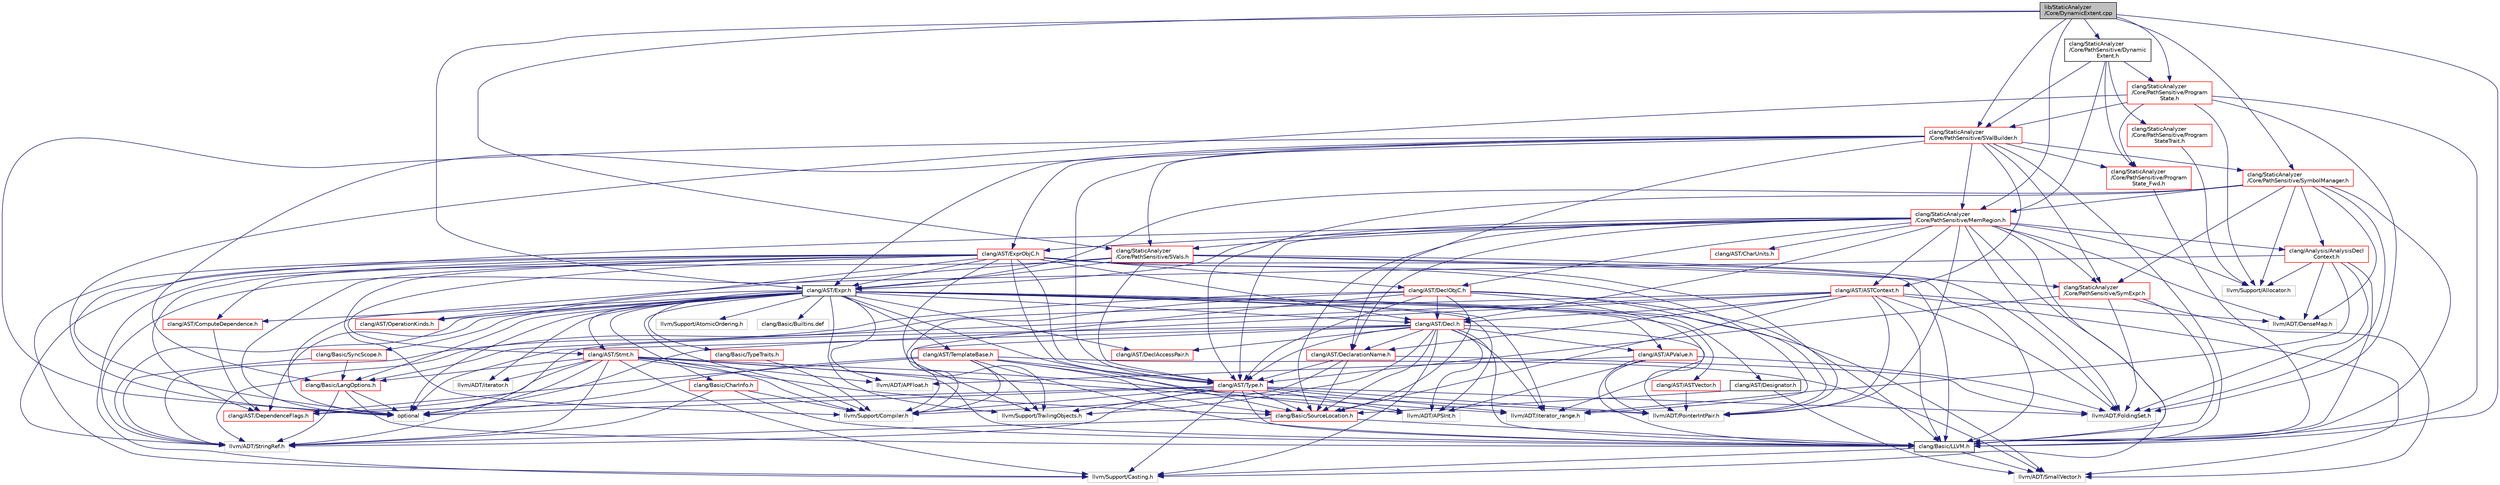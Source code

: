 digraph "lib/StaticAnalyzer/Core/DynamicExtent.cpp"
{
 // LATEX_PDF_SIZE
  bgcolor="transparent";
  edge [fontname="Helvetica",fontsize="10",labelfontname="Helvetica",labelfontsize="10"];
  node [fontname="Helvetica",fontsize="10",shape=record];
  Node1 [label="lib/StaticAnalyzer\l/Core/DynamicExtent.cpp",height=0.2,width=0.4,color="black", fillcolor="grey75", style="filled", fontcolor="black",tooltip=" "];
  Node1 -> Node2 [color="midnightblue",fontsize="10",style="solid",fontname="Helvetica"];
  Node2 [label="clang/StaticAnalyzer\l/Core/PathSensitive/Dynamic\lExtent.h",height=0.2,width=0.4,color="black",URL="$DynamicExtent_8h.html",tooltip=" "];
  Node2 -> Node3 [color="midnightblue",fontsize="10",style="solid",fontname="Helvetica"];
  Node3 [label="clang/StaticAnalyzer\l/Core/PathSensitive/MemRegion.h",height=0.2,width=0.4,color="red",URL="$MemRegion_8h.html",tooltip=" "];
  Node3 -> Node4 [color="midnightblue",fontsize="10",style="solid",fontname="Helvetica"];
  Node4 [label="clang/AST/ASTContext.h",height=0.2,width=0.4,color="red",URL="$ASTContext_8h.html",tooltip=" "];
  Node4 -> Node81 [color="midnightblue",fontsize="10",style="solid",fontname="Helvetica"];
  Node81 [label="clang/AST/Decl.h",height=0.2,width=0.4,color="red",URL="$Decl_8h.html",tooltip=" "];
  Node81 -> Node82 [color="midnightblue",fontsize="10",style="solid",fontname="Helvetica"];
  Node82 [label="clang/AST/APValue.h",height=0.2,width=0.4,color="red",URL="$APValue_8h.html",tooltip=" "];
  Node82 -> Node20 [color="midnightblue",fontsize="10",style="solid",fontname="Helvetica"];
  Node20 [label="clang/Basic/LLVM.h",height=0.2,width=0.4,color="black",URL="$LLVM_8h.html",tooltip=" "];
  Node20 -> Node21 [color="midnightblue",fontsize="10",style="solid",fontname="Helvetica"];
  Node21 [label="llvm/Support/Casting.h",height=0.2,width=0.4,color="grey75",tooltip=" "];
  Node20 -> Node22 [color="midnightblue",fontsize="10",style="solid",fontname="Helvetica"];
  Node22 [label="llvm/ADT/SmallVector.h",height=0.2,width=0.4,color="grey75",tooltip=" "];
  Node82 -> Node84 [color="midnightblue",fontsize="10",style="solid",fontname="Helvetica"];
  Node84 [label="llvm/ADT/APFloat.h",height=0.2,width=0.4,color="grey75",tooltip=" "];
  Node82 -> Node62 [color="midnightblue",fontsize="10",style="solid",fontname="Helvetica"];
  Node62 [label="llvm/ADT/APSInt.h",height=0.2,width=0.4,color="grey75",tooltip=" "];
  Node82 -> Node49 [color="midnightblue",fontsize="10",style="solid",fontname="Helvetica"];
  Node49 [label="llvm/ADT/FoldingSet.h",height=0.2,width=0.4,color="grey75",tooltip=" "];
  Node82 -> Node50 [color="midnightblue",fontsize="10",style="solid",fontname="Helvetica"];
  Node50 [label="llvm/ADT/PointerIntPair.h",height=0.2,width=0.4,color="grey75",tooltip=" "];
  Node81 -> Node87 [color="midnightblue",fontsize="10",style="solid",fontname="Helvetica"];
  Node87 [label="clang/AST/DeclAccessPair.h",height=0.2,width=0.4,color="red",URL="$DeclAccessPair_8h.html",tooltip=" "];
  Node81 -> Node92 [color="midnightblue",fontsize="10",style="solid",fontname="Helvetica"];
  Node92 [label="clang/AST/DeclarationName.h",height=0.2,width=0.4,color="red",URL="$DeclarationName_8h.html",tooltip=" "];
  Node92 -> Node12 [color="midnightblue",fontsize="10",style="solid",fontname="Helvetica"];
  Node12 [label="clang/AST/Type.h",height=0.2,width=0.4,color="red",URL="$Type_8h.html",tooltip=" "];
  Node12 -> Node13 [color="midnightblue",fontsize="10",style="solid",fontname="Helvetica"];
  Node13 [label="clang/AST/DependenceFlags.h",height=0.2,width=0.4,color="red",URL="$DependenceFlags_8h.html",tooltip=" "];
  Node12 -> Node20 [color="midnightblue",fontsize="10",style="solid",fontname="Helvetica"];
  Node12 -> Node32 [color="midnightblue",fontsize="10",style="solid",fontname="Helvetica"];
  Node32 [label="clang/Basic/SourceLocation.h",height=0.2,width=0.4,color="red",URL="$SourceLocation_8h.html",tooltip=" "];
  Node32 -> Node20 [color="midnightblue",fontsize="10",style="solid",fontname="Helvetica"];
  Node32 -> Node24 [color="midnightblue",fontsize="10",style="solid",fontname="Helvetica"];
  Node24 [label="llvm/ADT/StringRef.h",height=0.2,width=0.4,color="grey75",tooltip=" "];
  Node12 -> Node62 [color="midnightblue",fontsize="10",style="solid",fontname="Helvetica"];
  Node12 -> Node49 [color="midnightblue",fontsize="10",style="solid",fontname="Helvetica"];
  Node12 -> Node50 [color="midnightblue",fontsize="10",style="solid",fontname="Helvetica"];
  Node12 -> Node24 [color="midnightblue",fontsize="10",style="solid",fontname="Helvetica"];
  Node12 -> Node42 [color="midnightblue",fontsize="10",style="solid",fontname="Helvetica"];
  Node42 [label="llvm/ADT/iterator_range.h",height=0.2,width=0.4,color="grey75",tooltip=" "];
  Node12 -> Node21 [color="midnightblue",fontsize="10",style="solid",fontname="Helvetica"];
  Node12 -> Node43 [color="midnightblue",fontsize="10",style="solid",fontname="Helvetica"];
  Node43 [label="llvm/Support/Compiler.h",height=0.2,width=0.4,color="grey75",tooltip=" "];
  Node12 -> Node64 [color="midnightblue",fontsize="10",style="solid",fontname="Helvetica"];
  Node64 [label="llvm/Support/TrailingObjects.h",height=0.2,width=0.4,color="grey75",tooltip=" "];
  Node12 -> Node25 [color="midnightblue",fontsize="10",style="solid",fontname="Helvetica"];
  Node25 [label="optional",height=0.2,width=0.4,color="grey75",tooltip=" "];
  Node92 -> Node32 [color="midnightblue",fontsize="10",style="solid",fontname="Helvetica"];
  Node92 -> Node49 [color="midnightblue",fontsize="10",style="solid",fontname="Helvetica"];
  Node92 -> Node43 [color="midnightblue",fontsize="10",style="solid",fontname="Helvetica"];
  Node81 -> Node12 [color="midnightblue",fontsize="10",style="solid",fontname="Helvetica"];
  Node81 -> Node20 [color="midnightblue",fontsize="10",style="solid",fontname="Helvetica"];
  Node81 -> Node32 [color="midnightblue",fontsize="10",style="solid",fontname="Helvetica"];
  Node81 -> Node62 [color="midnightblue",fontsize="10",style="solid",fontname="Helvetica"];
  Node81 -> Node50 [color="midnightblue",fontsize="10",style="solid",fontname="Helvetica"];
  Node81 -> Node24 [color="midnightblue",fontsize="10",style="solid",fontname="Helvetica"];
  Node81 -> Node42 [color="midnightblue",fontsize="10",style="solid",fontname="Helvetica"];
  Node81 -> Node21 [color="midnightblue",fontsize="10",style="solid",fontname="Helvetica"];
  Node81 -> Node43 [color="midnightblue",fontsize="10",style="solid",fontname="Helvetica"];
  Node81 -> Node64 [color="midnightblue",fontsize="10",style="solid",fontname="Helvetica"];
  Node81 -> Node25 [color="midnightblue",fontsize="10",style="solid",fontname="Helvetica"];
  Node4 -> Node92 [color="midnightblue",fontsize="10",style="solid",fontname="Helvetica"];
  Node4 -> Node20 [color="midnightblue",fontsize="10",style="solid",fontname="Helvetica"];
  Node4 -> Node111 [color="midnightblue",fontsize="10",style="solid",fontname="Helvetica"];
  Node111 [label="clang/Basic/LangOptions.h",height=0.2,width=0.4,color="red",URL="$LangOptions_8h.html",tooltip=" "];
  Node111 -> Node20 [color="midnightblue",fontsize="10",style="solid",fontname="Helvetica"];
  Node111 -> Node24 [color="midnightblue",fontsize="10",style="solid",fontname="Helvetica"];
  Node111 -> Node25 [color="midnightblue",fontsize="10",style="solid",fontname="Helvetica"];
  Node4 -> Node32 [color="midnightblue",fontsize="10",style="solid",fontname="Helvetica"];
  Node4 -> Node41 [color="midnightblue",fontsize="10",style="solid",fontname="Helvetica"];
  Node41 [label="llvm/ADT/DenseMap.h",height=0.2,width=0.4,color="grey75",tooltip=" "];
  Node4 -> Node49 [color="midnightblue",fontsize="10",style="solid",fontname="Helvetica"];
  Node4 -> Node50 [color="midnightblue",fontsize="10",style="solid",fontname="Helvetica"];
  Node4 -> Node22 [color="midnightblue",fontsize="10",style="solid",fontname="Helvetica"];
  Node4 -> Node24 [color="midnightblue",fontsize="10",style="solid",fontname="Helvetica"];
  Node4 -> Node25 [color="midnightblue",fontsize="10",style="solid",fontname="Helvetica"];
  Node3 -> Node105 [color="midnightblue",fontsize="10",style="solid",fontname="Helvetica"];
  Node105 [label="clang/AST/CharUnits.h",height=0.2,width=0.4,color="red",URL="$CharUnits_8h.html",tooltip=" "];
  Node3 -> Node81 [color="midnightblue",fontsize="10",style="solid",fontname="Helvetica"];
  Node3 -> Node140 [color="midnightblue",fontsize="10",style="solid",fontname="Helvetica"];
  Node140 [label="clang/AST/DeclObjC.h",height=0.2,width=0.4,color="red",URL="$DeclObjC_8h.html",tooltip=" "];
  Node140 -> Node81 [color="midnightblue",fontsize="10",style="solid",fontname="Helvetica"];
  Node140 -> Node12 [color="midnightblue",fontsize="10",style="solid",fontname="Helvetica"];
  Node140 -> Node20 [color="midnightblue",fontsize="10",style="solid",fontname="Helvetica"];
  Node140 -> Node32 [color="midnightblue",fontsize="10",style="solid",fontname="Helvetica"];
  Node140 -> Node50 [color="midnightblue",fontsize="10",style="solid",fontname="Helvetica"];
  Node140 -> Node24 [color="midnightblue",fontsize="10",style="solid",fontname="Helvetica"];
  Node140 -> Node42 [color="midnightblue",fontsize="10",style="solid",fontname="Helvetica"];
  Node140 -> Node43 [color="midnightblue",fontsize="10",style="solid",fontname="Helvetica"];
  Node140 -> Node64 [color="midnightblue",fontsize="10",style="solid",fontname="Helvetica"];
  Node3 -> Node92 [color="midnightblue",fontsize="10",style="solid",fontname="Helvetica"];
  Node3 -> Node143 [color="midnightblue",fontsize="10",style="solid",fontname="Helvetica"];
  Node143 [label="clang/AST/Expr.h",height=0.2,width=0.4,color="black",URL="$Expr_8h.html",tooltip=" "];
  Node143 -> Node82 [color="midnightblue",fontsize="10",style="solid",fontname="Helvetica"];
  Node143 -> Node144 [color="midnightblue",fontsize="10",style="solid",fontname="Helvetica"];
  Node144 [label="clang/AST/ASTVector.h",height=0.2,width=0.4,color="red",URL="$ASTVector_8h.html",tooltip=" "];
  Node144 -> Node50 [color="midnightblue",fontsize="10",style="solid",fontname="Helvetica"];
  Node143 -> Node145 [color="midnightblue",fontsize="10",style="solid",fontname="Helvetica"];
  Node145 [label="clang/AST/ComputeDependence.h",height=0.2,width=0.4,color="red",URL="$ComputeDependence_8h.html",tooltip=" "];
  Node145 -> Node13 [color="midnightblue",fontsize="10",style="solid",fontname="Helvetica"];
  Node143 -> Node81 [color="midnightblue",fontsize="10",style="solid",fontname="Helvetica"];
  Node143 -> Node87 [color="midnightblue",fontsize="10",style="solid",fontname="Helvetica"];
  Node143 -> Node13 [color="midnightblue",fontsize="10",style="solid",fontname="Helvetica"];
  Node143 -> Node146 [color="midnightblue",fontsize="10",style="solid",fontname="Helvetica"];
  Node146 [label="clang/AST/Designator.h",height=0.2,width=0.4,color="black",URL="$Designator_8h.html",tooltip=" "];
  Node146 -> Node32 [color="midnightblue",fontsize="10",style="solid",fontname="Helvetica"];
  Node146 -> Node22 [color="midnightblue",fontsize="10",style="solid",fontname="Helvetica"];
  Node143 -> Node147 [color="midnightblue",fontsize="10",style="solid",fontname="Helvetica"];
  Node147 [label="clang/AST/OperationKinds.h",height=0.2,width=0.4,color="red",URL="$OperationKinds_8h.html",tooltip=" "];
  Node143 -> Node149 [color="midnightblue",fontsize="10",style="solid",fontname="Helvetica"];
  Node149 [label="clang/AST/Stmt.h",height=0.2,width=0.4,color="red",URL="$Stmt_8h.html",tooltip=" "];
  Node149 -> Node13 [color="midnightblue",fontsize="10",style="solid",fontname="Helvetica"];
  Node149 -> Node20 [color="midnightblue",fontsize="10",style="solid",fontname="Helvetica"];
  Node149 -> Node111 [color="midnightblue",fontsize="10",style="solid",fontname="Helvetica"];
  Node149 -> Node32 [color="midnightblue",fontsize="10",style="solid",fontname="Helvetica"];
  Node149 -> Node84 [color="midnightblue",fontsize="10",style="solid",fontname="Helvetica"];
  Node149 -> Node50 [color="midnightblue",fontsize="10",style="solid",fontname="Helvetica"];
  Node149 -> Node24 [color="midnightblue",fontsize="10",style="solid",fontname="Helvetica"];
  Node149 -> Node73 [color="midnightblue",fontsize="10",style="solid",fontname="Helvetica"];
  Node73 [label="llvm/ADT/iterator.h",height=0.2,width=0.4,color="grey75",tooltip=" "];
  Node149 -> Node42 [color="midnightblue",fontsize="10",style="solid",fontname="Helvetica"];
  Node149 -> Node21 [color="midnightblue",fontsize="10",style="solid",fontname="Helvetica"];
  Node149 -> Node43 [color="midnightblue",fontsize="10",style="solid",fontname="Helvetica"];
  Node149 -> Node25 [color="midnightblue",fontsize="10",style="solid",fontname="Helvetica"];
  Node143 -> Node153 [color="midnightblue",fontsize="10",style="solid",fontname="Helvetica"];
  Node153 [label="clang/AST/TemplateBase.h",height=0.2,width=0.4,color="red",URL="$TemplateBase_8h.html",tooltip=" "];
  Node153 -> Node13 [color="midnightblue",fontsize="10",style="solid",fontname="Helvetica"];
  Node153 -> Node12 [color="midnightblue",fontsize="10",style="solid",fontname="Helvetica"];
  Node153 -> Node20 [color="midnightblue",fontsize="10",style="solid",fontname="Helvetica"];
  Node153 -> Node32 [color="midnightblue",fontsize="10",style="solid",fontname="Helvetica"];
  Node153 -> Node62 [color="midnightblue",fontsize="10",style="solid",fontname="Helvetica"];
  Node153 -> Node22 [color="midnightblue",fontsize="10",style="solid",fontname="Helvetica"];
  Node153 -> Node43 [color="midnightblue",fontsize="10",style="solid",fontname="Helvetica"];
  Node153 -> Node64 [color="midnightblue",fontsize="10",style="solid",fontname="Helvetica"];
  Node153 -> Node25 [color="midnightblue",fontsize="10",style="solid",fontname="Helvetica"];
  Node143 -> Node12 [color="midnightblue",fontsize="10",style="solid",fontname="Helvetica"];
  Node143 -> Node154 [color="midnightblue",fontsize="10",style="solid",fontname="Helvetica"];
  Node154 [label="clang/Basic/CharInfo.h",height=0.2,width=0.4,color="red",URL="$CharInfo_8h.html",tooltip=" "];
  Node154 -> Node20 [color="midnightblue",fontsize="10",style="solid",fontname="Helvetica"];
  Node154 -> Node24 [color="midnightblue",fontsize="10",style="solid",fontname="Helvetica"];
  Node154 -> Node43 [color="midnightblue",fontsize="10",style="solid",fontname="Helvetica"];
  Node143 -> Node111 [color="midnightblue",fontsize="10",style="solid",fontname="Helvetica"];
  Node143 -> Node155 [color="midnightblue",fontsize="10",style="solid",fontname="Helvetica"];
  Node155 [label="clang/Basic/SyncScope.h",height=0.2,width=0.4,color="red",URL="$SyncScope_8h.html",tooltip=" "];
  Node155 -> Node111 [color="midnightblue",fontsize="10",style="solid",fontname="Helvetica"];
  Node155 -> Node24 [color="midnightblue",fontsize="10",style="solid",fontname="Helvetica"];
  Node143 -> Node156 [color="midnightblue",fontsize="10",style="solid",fontname="Helvetica"];
  Node156 [label="clang/Basic/TypeTraits.h",height=0.2,width=0.4,color="red",URL="$TypeTraits_8h.html",tooltip=" "];
  Node156 -> Node43 [color="midnightblue",fontsize="10",style="solid",fontname="Helvetica"];
  Node143 -> Node84 [color="midnightblue",fontsize="10",style="solid",fontname="Helvetica"];
  Node143 -> Node62 [color="midnightblue",fontsize="10",style="solid",fontname="Helvetica"];
  Node143 -> Node22 [color="midnightblue",fontsize="10",style="solid",fontname="Helvetica"];
  Node143 -> Node24 [color="midnightblue",fontsize="10",style="solid",fontname="Helvetica"];
  Node143 -> Node73 [color="midnightblue",fontsize="10",style="solid",fontname="Helvetica"];
  Node143 -> Node42 [color="midnightblue",fontsize="10",style="solid",fontname="Helvetica"];
  Node143 -> Node157 [color="midnightblue",fontsize="10",style="solid",fontname="Helvetica"];
  Node157 [label="llvm/Support/AtomicOrdering.h",height=0.2,width=0.4,color="grey75",tooltip=" "];
  Node143 -> Node43 [color="midnightblue",fontsize="10",style="solid",fontname="Helvetica"];
  Node143 -> Node64 [color="midnightblue",fontsize="10",style="solid",fontname="Helvetica"];
  Node143 -> Node25 [color="midnightblue",fontsize="10",style="solid",fontname="Helvetica"];
  Node143 -> Node158 [color="midnightblue",fontsize="10",style="solid",fontname="Helvetica"];
  Node158 [label="clang/Basic/Builtins.def",height=0.2,width=0.4,color="grey75",tooltip=" "];
  Node3 -> Node159 [color="midnightblue",fontsize="10",style="solid",fontname="Helvetica"];
  Node159 [label="clang/AST/ExprObjC.h",height=0.2,width=0.4,color="red",URL="$ExprObjC_8h.html",tooltip=" "];
  Node159 -> Node145 [color="midnightblue",fontsize="10",style="solid",fontname="Helvetica"];
  Node159 -> Node81 [color="midnightblue",fontsize="10",style="solid",fontname="Helvetica"];
  Node159 -> Node140 [color="midnightblue",fontsize="10",style="solid",fontname="Helvetica"];
  Node159 -> Node13 [color="midnightblue",fontsize="10",style="solid",fontname="Helvetica"];
  Node159 -> Node143 [color="midnightblue",fontsize="10",style="solid",fontname="Helvetica"];
  Node159 -> Node147 [color="midnightblue",fontsize="10",style="solid",fontname="Helvetica"];
  Node159 -> Node149 [color="midnightblue",fontsize="10",style="solid",fontname="Helvetica"];
  Node159 -> Node12 [color="midnightblue",fontsize="10",style="solid",fontname="Helvetica"];
  Node159 -> Node20 [color="midnightblue",fontsize="10",style="solid",fontname="Helvetica"];
  Node159 -> Node32 [color="midnightblue",fontsize="10",style="solid",fontname="Helvetica"];
  Node159 -> Node50 [color="midnightblue",fontsize="10",style="solid",fontname="Helvetica"];
  Node159 -> Node24 [color="midnightblue",fontsize="10",style="solid",fontname="Helvetica"];
  Node159 -> Node42 [color="midnightblue",fontsize="10",style="solid",fontname="Helvetica"];
  Node159 -> Node21 [color="midnightblue",fontsize="10",style="solid",fontname="Helvetica"];
  Node159 -> Node43 [color="midnightblue",fontsize="10",style="solid",fontname="Helvetica"];
  Node159 -> Node64 [color="midnightblue",fontsize="10",style="solid",fontname="Helvetica"];
  Node159 -> Node25 [color="midnightblue",fontsize="10",style="solid",fontname="Helvetica"];
  Node3 -> Node12 [color="midnightblue",fontsize="10",style="solid",fontname="Helvetica"];
  Node3 -> Node160 [color="midnightblue",fontsize="10",style="solid",fontname="Helvetica"];
  Node160 [label="clang/Analysis/AnalysisDecl\lContext.h",height=0.2,width=0.4,color="red",URL="$AnalysisDeclContext_8h.html",tooltip=" "];
  Node160 -> Node20 [color="midnightblue",fontsize="10",style="solid",fontname="Helvetica"];
  Node160 -> Node41 [color="midnightblue",fontsize="10",style="solid",fontname="Helvetica"];
  Node160 -> Node49 [color="midnightblue",fontsize="10",style="solid",fontname="Helvetica"];
  Node160 -> Node24 [color="midnightblue",fontsize="10",style="solid",fontname="Helvetica"];
  Node160 -> Node42 [color="midnightblue",fontsize="10",style="solid",fontname="Helvetica"];
  Node160 -> Node77 [color="midnightblue",fontsize="10",style="solid",fontname="Helvetica"];
  Node77 [label="llvm/Support/Allocator.h",height=0.2,width=0.4,color="grey75",tooltip=" "];
  Node3 -> Node20 [color="midnightblue",fontsize="10",style="solid",fontname="Helvetica"];
  Node3 -> Node32 [color="midnightblue",fontsize="10",style="solid",fontname="Helvetica"];
  Node3 -> Node182 [color="midnightblue",fontsize="10",style="solid",fontname="Helvetica"];
  Node182 [label="clang/StaticAnalyzer\l/Core/PathSensitive/SVals.h",height=0.2,width=0.4,color="red",URL="$SVals_8h.html",tooltip=" "];
  Node182 -> Node143 [color="midnightblue",fontsize="10",style="solid",fontname="Helvetica"];
  Node182 -> Node12 [color="midnightblue",fontsize="10",style="solid",fontname="Helvetica"];
  Node182 -> Node20 [color="midnightblue",fontsize="10",style="solid",fontname="Helvetica"];
  Node182 -> Node183 [color="midnightblue",fontsize="10",style="solid",fontname="Helvetica"];
  Node183 [label="clang/StaticAnalyzer\l/Core/PathSensitive/SymExpr.h",height=0.2,width=0.4,color="red",URL="$SymExpr_8h.html",tooltip=" "];
  Node183 -> Node12 [color="midnightblue",fontsize="10",style="solid",fontname="Helvetica"];
  Node183 -> Node20 [color="midnightblue",fontsize="10",style="solid",fontname="Helvetica"];
  Node183 -> Node49 [color="midnightblue",fontsize="10",style="solid",fontname="Helvetica"];
  Node183 -> Node22 [color="midnightblue",fontsize="10",style="solid",fontname="Helvetica"];
  Node182 -> Node49 [color="midnightblue",fontsize="10",style="solid",fontname="Helvetica"];
  Node182 -> Node21 [color="midnightblue",fontsize="10",style="solid",fontname="Helvetica"];
  Node182 -> Node25 [color="midnightblue",fontsize="10",style="solid",fontname="Helvetica"];
  Node3 -> Node183 [color="midnightblue",fontsize="10",style="solid",fontname="Helvetica"];
  Node3 -> Node41 [color="midnightblue",fontsize="10",style="solid",fontname="Helvetica"];
  Node3 -> Node49 [color="midnightblue",fontsize="10",style="solid",fontname="Helvetica"];
  Node3 -> Node50 [color="midnightblue",fontsize="10",style="solid",fontname="Helvetica"];
  Node3 -> Node77 [color="midnightblue",fontsize="10",style="solid",fontname="Helvetica"];
  Node3 -> Node21 [color="midnightblue",fontsize="10",style="solid",fontname="Helvetica"];
  Node3 -> Node25 [color="midnightblue",fontsize="10",style="solid",fontname="Helvetica"];
  Node2 -> Node188 [color="midnightblue",fontsize="10",style="solid",fontname="Helvetica"];
  Node188 [label="clang/StaticAnalyzer\l/Core/PathSensitive/Program\lState.h",height=0.2,width=0.4,color="red",URL="$ProgramState_8h.html",tooltip=" "];
  Node188 -> Node20 [color="midnightblue",fontsize="10",style="solid",fontname="Helvetica"];
  Node188 -> Node190 [color="midnightblue",fontsize="10",style="solid",fontname="Helvetica"];
  Node190 [label="clang/StaticAnalyzer\l/Core/PathSensitive/Program\lState_Fwd.h",height=0.2,width=0.4,color="red",URL="$ProgramState__Fwd_8h.html",tooltip=" "];
  Node190 -> Node20 [color="midnightblue",fontsize="10",style="solid",fontname="Helvetica"];
  Node188 -> Node195 [color="midnightblue",fontsize="10",style="solid",fontname="Helvetica"];
  Node195 [label="clang/StaticAnalyzer\l/Core/PathSensitive/SValBuilder.h",height=0.2,width=0.4,color="red",URL="$SValBuilder_8h.html",tooltip=" "];
  Node195 -> Node4 [color="midnightblue",fontsize="10",style="solid",fontname="Helvetica"];
  Node195 -> Node92 [color="midnightblue",fontsize="10",style="solid",fontname="Helvetica"];
  Node195 -> Node143 [color="midnightblue",fontsize="10",style="solid",fontname="Helvetica"];
  Node195 -> Node159 [color="midnightblue",fontsize="10",style="solid",fontname="Helvetica"];
  Node195 -> Node12 [color="midnightblue",fontsize="10",style="solid",fontname="Helvetica"];
  Node195 -> Node20 [color="midnightblue",fontsize="10",style="solid",fontname="Helvetica"];
  Node195 -> Node111 [color="midnightblue",fontsize="10",style="solid",fontname="Helvetica"];
  Node195 -> Node3 [color="midnightblue",fontsize="10",style="solid",fontname="Helvetica"];
  Node195 -> Node190 [color="midnightblue",fontsize="10",style="solid",fontname="Helvetica"];
  Node195 -> Node182 [color="midnightblue",fontsize="10",style="solid",fontname="Helvetica"];
  Node195 -> Node183 [color="midnightblue",fontsize="10",style="solid",fontname="Helvetica"];
  Node195 -> Node200 [color="midnightblue",fontsize="10",style="solid",fontname="Helvetica"];
  Node200 [label="clang/StaticAnalyzer\l/Core/PathSensitive/SymbolManager.h",height=0.2,width=0.4,color="red",URL="$SymbolManager_8h.html",tooltip=" "];
  Node200 -> Node143 [color="midnightblue",fontsize="10",style="solid",fontname="Helvetica"];
  Node200 -> Node12 [color="midnightblue",fontsize="10",style="solid",fontname="Helvetica"];
  Node200 -> Node160 [color="midnightblue",fontsize="10",style="solid",fontname="Helvetica"];
  Node200 -> Node20 [color="midnightblue",fontsize="10",style="solid",fontname="Helvetica"];
  Node200 -> Node3 [color="midnightblue",fontsize="10",style="solid",fontname="Helvetica"];
  Node200 -> Node183 [color="midnightblue",fontsize="10",style="solid",fontname="Helvetica"];
  Node200 -> Node41 [color="midnightblue",fontsize="10",style="solid",fontname="Helvetica"];
  Node200 -> Node49 [color="midnightblue",fontsize="10",style="solid",fontname="Helvetica"];
  Node200 -> Node77 [color="midnightblue",fontsize="10",style="solid",fontname="Helvetica"];
  Node195 -> Node25 [color="midnightblue",fontsize="10",style="solid",fontname="Helvetica"];
  Node188 -> Node49 [color="midnightblue",fontsize="10",style="solid",fontname="Helvetica"];
  Node188 -> Node77 [color="midnightblue",fontsize="10",style="solid",fontname="Helvetica"];
  Node188 -> Node25 [color="midnightblue",fontsize="10",style="solid",fontname="Helvetica"];
  Node2 -> Node202 [color="midnightblue",fontsize="10",style="solid",fontname="Helvetica"];
  Node202 [label="clang/StaticAnalyzer\l/Core/PathSensitive/Program\lStateTrait.h",height=0.2,width=0.4,color="red",URL="$ProgramStateTrait_8h.html",tooltip=" "];
  Node202 -> Node77 [color="midnightblue",fontsize="10",style="solid",fontname="Helvetica"];
  Node2 -> Node190 [color="midnightblue",fontsize="10",style="solid",fontname="Helvetica"];
  Node2 -> Node195 [color="midnightblue",fontsize="10",style="solid",fontname="Helvetica"];
  Node1 -> Node143 [color="midnightblue",fontsize="10",style="solid",fontname="Helvetica"];
  Node1 -> Node20 [color="midnightblue",fontsize="10",style="solid",fontname="Helvetica"];
  Node1 -> Node3 [color="midnightblue",fontsize="10",style="solid",fontname="Helvetica"];
  Node1 -> Node188 [color="midnightblue",fontsize="10",style="solid",fontname="Helvetica"];
  Node1 -> Node195 [color="midnightblue",fontsize="10",style="solid",fontname="Helvetica"];
  Node1 -> Node182 [color="midnightblue",fontsize="10",style="solid",fontname="Helvetica"];
  Node1 -> Node200 [color="midnightblue",fontsize="10",style="solid",fontname="Helvetica"];
}
